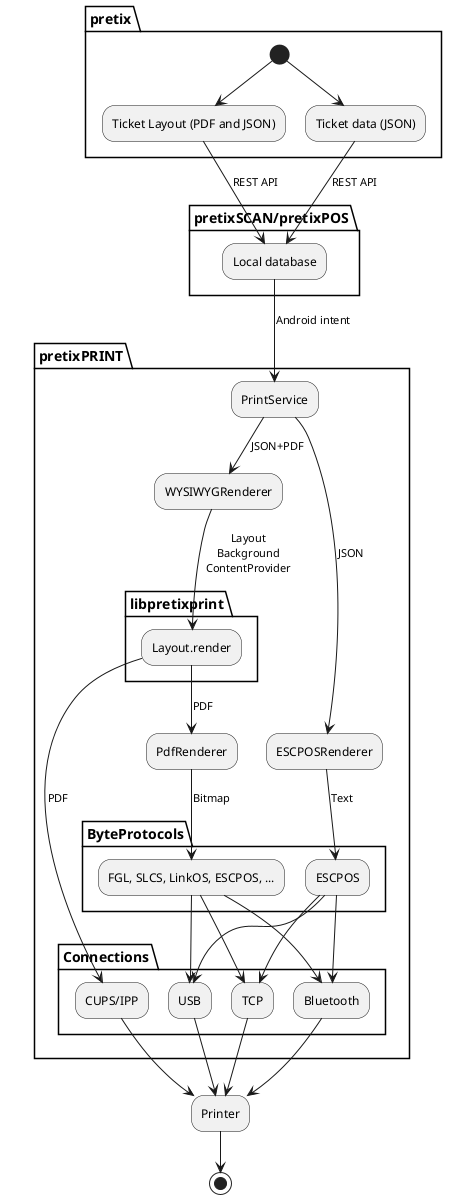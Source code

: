 @startuml

partition pretix {
    (*) --> "Ticket Layout (PDF and JSON)"
    (*) --> "Ticket data (JSON)"
}
partition pretixSCAN/pretixPOS {
    "Ticket Layout (PDF and JSON)" -->[REST API] "Local database"
    "Ticket data (JSON)" -->[REST API] "Local database"
}
partition pretixPRINT {
    "Local database" -->[Android intent] "PrintService"
    "PrintService" -->[JSON+PDF] "WYSIWYGRenderer"
    "PrintService" -->[JSON] "ESCPOSRenderer"
    partition libpretixprint {
        "WYSIWYGRenderer" -->[Layout\nBackground\nContentProvider] "Layout.render"
    }
    "Layout.render"  -->[PDF] "PdfRenderer"
    partition ByteProtocols {
        "PdfRenderer" -->[Bitmap] "FGL, SLCS, LinkOS, ESCPOS, ..."
        "ESCPOSRenderer" -->[Text] ESCPOS
    }
    partition Connections {
        "Layout.render" -->[PDF] CUPS/IPP
        "FGL, SLCS, LinkOS, ESCPOS, ..." --> Bluetooth
        "FGL, SLCS, LinkOS, ESCPOS, ..." --> USB
        "FGL, SLCS, LinkOS, ESCPOS, ..." --> TCP
        ESCPOS --> Bluetooth
        ESCPOS --> USB
        ESCPOS --> TCP
    }
}

"CUPS/IPP" --> Printer
USB --> Printer
TCP --> Printer
Bluetooth --> Printer
Printer --> (*)

@enduml

